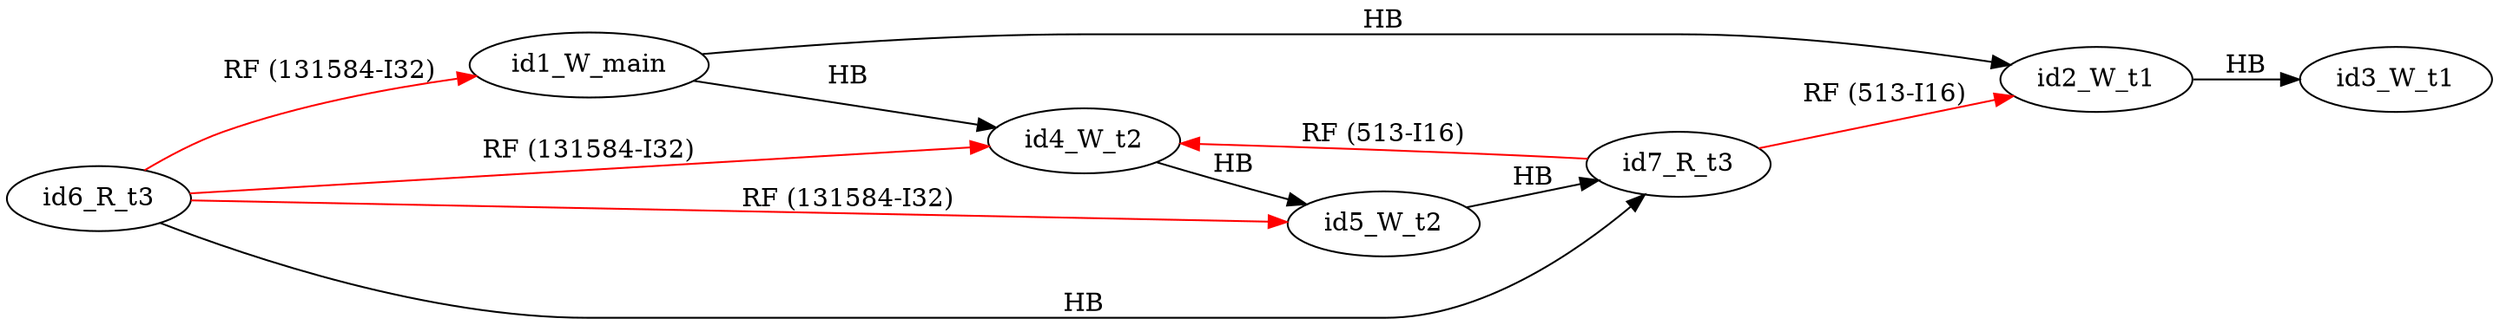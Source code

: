 digraph memory_model {
rankdir=LR;
splines=true; esep=0.5;
id6_R_t3 -> id1_W_main [label = "RF (131584-I32)", color="red"];
id6_R_t3 -> id4_W_t2 [label = "RF (131584-I32)", color="red"];
id6_R_t3 -> id5_W_t2 [label = "RF (131584-I32)", color="red"];
id7_R_t3 -> id2_W_t1 [label = "RF (513-I16)", color="red"];
id7_R_t3 -> id4_W_t2 [label = "RF (513-I16)", color="red"];
id2_W_t1 -> id3_W_t1 [label = "HB", color="black"];
id4_W_t2 -> id5_W_t2 [label = "HB", color="black"];
id6_R_t3 -> id7_R_t3 [label = "HB", color="black"];
id1_W_main -> id2_W_t1 [label = "HB", color="black"];
id1_W_main -> id4_W_t2 [label = "HB", color="black"];
id5_W_t2 -> id7_R_t3 [label = "HB", color="black"];
id1_W_main [pos="5.0,4!"]
id2_W_t1 [pos="0,2!"]
id3_W_t1 [pos="0,0!"]
id4_W_t2 [pos="5,2!"]
id5_W_t2 [pos="5,0!"]
id6_R_t3 [pos="10,2!"]
id7_R_t3 [pos="10,0!"]
}